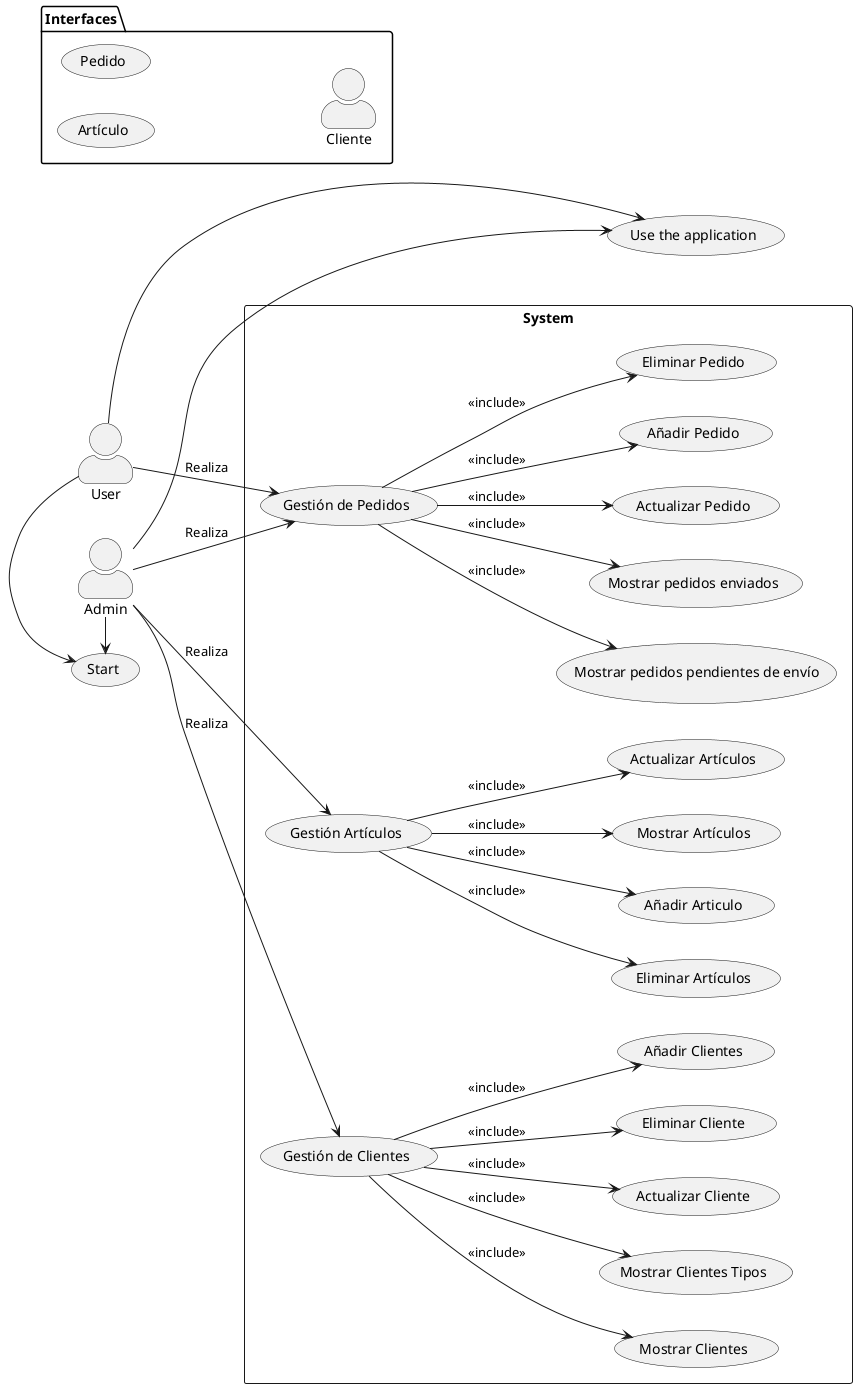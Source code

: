 @startuml
skinparam actorStyle awesome
left to right direction
package Interfaces {
:Artículo: as (Articulo)
:Pedido: as (Pedido)
:Cliente: as Cliente
}
(Use the application) as (Use)

User -> (Start)
User --> (Use)

:Admin: as Admin
Admin -> (Start)
Admin ---> (Use)
rectangle System {
' Casos de Uso para la Gestión de Artículos
:Gestión Artículos: as (GestionArticulos)
:Añadir Articulo: as (AnadirArticulo)
:Mostrar Artículos: as (MostrarArticulos)
:Actualizar Artículos: as (ActualizarArticulos)
:Eliminar Artículos: as (EliminarArticulos)

' Casos de Uso para la Gestión de Clientes
:Gestión de Clientes: as (GestionClientes)
:Añadir Clientes: as (AnadirClientes)
:Mostrar Clientes: as (MostrarClientes)
:Mostrar Clientes Tipos: as (MostrarClientesTipo)
:Actualizar Cliente: as (ActualizarCliente)
:Eliminar Cliente: as (EliminarCliente)

' Casos de Uso para la Gestión de Pedidos
:Gestión de Pedidos: as (GestionPedidos)
:Añadir Pedido: as (AnadirPedido)
:Eliminar Pedido: as (EliminarPedido)
:Mostrar pedidos pendientes de envío: as (MostrarPedidosPend)
:Mostrar pedidos enviados: as (MostrarPedidosEnviados)
:Actualizar Pedido: as (ActualizarPedido)
}


' Relaciones entre los Actores y los Casos de Uso

Admin --> GestionArticulos : Realiza
Admin --> GestionClientes : Realiza
Admin --> GestionPedidos : Realiza
User --> GestionPedidos : Realiza


' Relaciones entre los Casos de Uso
(GestionArticulos) --> AnadirArticulo : <<include>>
(GestionArticulos) --> MostrarArticulos : <<include>>
(GestionArticulos) --> ActualizarArticulos : <<include>>
(GestionArticulos) --> EliminarArticulos : <<include>>
(GestionClientes) --> AnadirClientes : <<include>>
(GestionClientes) --> MostrarClientes : <<include>>
(GestionClientes) --> MostrarClientesTipo : <<include>>
(GestionClientes) --> ActualizarCliente : <<include>>
(GestionClientes) --> EliminarCliente : <<include>>
(GestionPedidos) --> AnadirPedido : <<include>>
(GestionPedidos) --> MostrarPedidosPend : <<include>>
(GestionPedidos) --> MostrarPedidosEnviados : <<include>>
(GestionPedidos) --> ActualizarPedido : <<include>>
(GestionPedidos) --> EliminarPedido : <<include>>


@enduml
